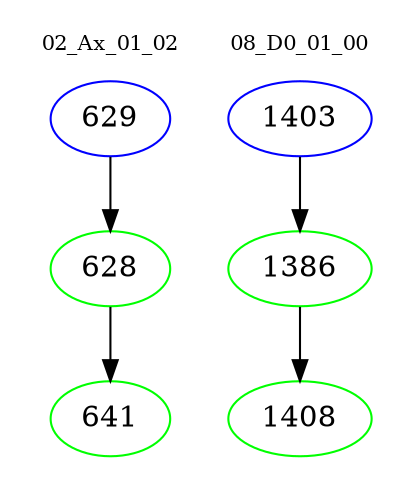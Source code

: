 digraph{
subgraph cluster_0 {
color = white
label = "02_Ax_01_02";
fontsize=10;
T0_629 [label="629", color="blue"]
T0_629 -> T0_628 [color="black"]
T0_628 [label="628", color="green"]
T0_628 -> T0_641 [color="black"]
T0_641 [label="641", color="green"]
}
subgraph cluster_1 {
color = white
label = "08_D0_01_00";
fontsize=10;
T1_1403 [label="1403", color="blue"]
T1_1403 -> T1_1386 [color="black"]
T1_1386 [label="1386", color="green"]
T1_1386 -> T1_1408 [color="black"]
T1_1408 [label="1408", color="green"]
}
}
